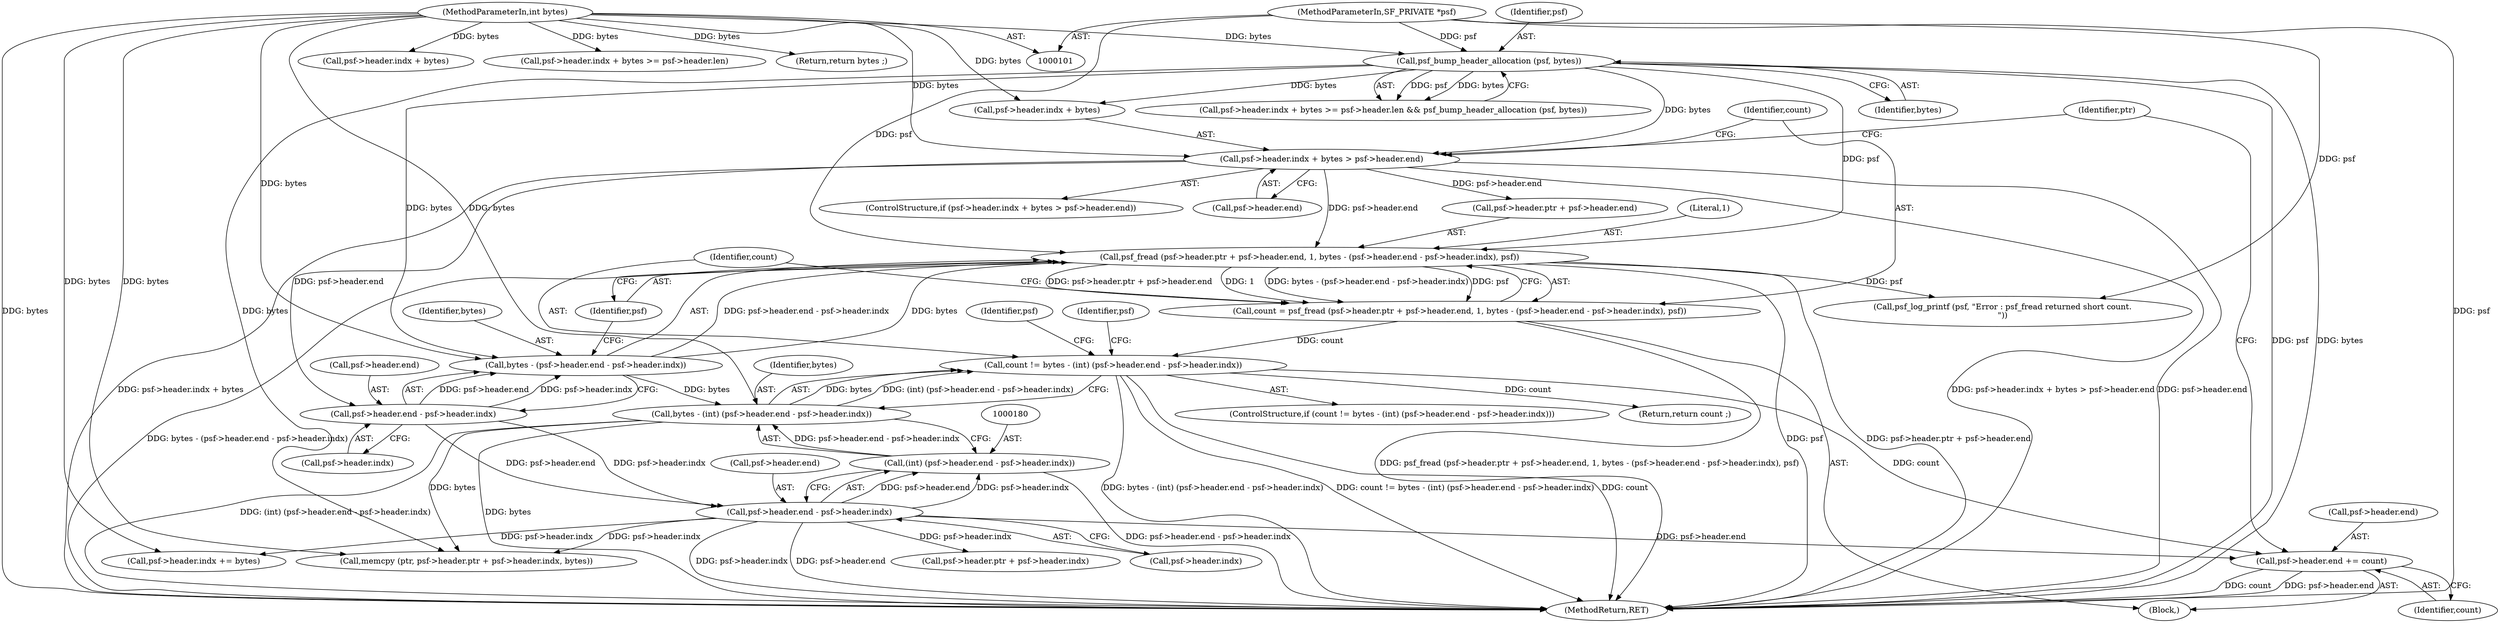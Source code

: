 digraph "0_libsndfile_708e996c87c5fae77b104ccfeb8f6db784c32074_13@pointer" {
"1000198" [label="(Call,psf->header.end += count)"];
"1000175" [label="(Call,count != bytes - (int) (psf->header.end - psf->header.indx))"];
"1000145" [label="(Call,count = psf_fread (psf->header.ptr + psf->header.end, 1, bytes - (psf->header.end - psf->header.indx), psf))"];
"1000147" [label="(Call,psf_fread (psf->header.ptr + psf->header.end, 1, bytes - (psf->header.end - psf->header.indx), psf))"];
"1000131" [label="(Call,psf->header.indx + bytes > psf->header.end)"];
"1000125" [label="(Call,psf_bump_header_allocation (psf, bytes))"];
"1000102" [label="(MethodParameterIn,SF_PRIVATE *psf)"];
"1000104" [label="(MethodParameterIn,int bytes)"];
"1000160" [label="(Call,bytes - (psf->header.end - psf->header.indx))"];
"1000162" [label="(Call,psf->header.end - psf->header.indx)"];
"1000177" [label="(Call,bytes - (int) (psf->header.end - psf->header.indx))"];
"1000179" [label="(Call,(int) (psf->header.end - psf->header.indx))"];
"1000181" [label="(Call,psf->header.end - psf->header.indx)"];
"1000175" [label="(Call,count != bytes - (int) (psf->header.end - psf->header.indx))"];
"1000226" [label="(Return,return bytes ;)"];
"1000228" [label="(MethodReturn,RET)"];
"1000162" [label="(Call,psf->header.end - psf->header.indx)"];
"1000168" [label="(Call,psf->header.indx)"];
"1000163" [label="(Call,psf->header.end)"];
"1000173" [label="(Identifier,psf)"];
"1000161" [label="(Identifier,bytes)"];
"1000176" [label="(Identifier,count)"];
"1000177" [label="(Call,bytes - (int) (psf->header.end - psf->header.indx))"];
"1000113" [label="(Call,psf->header.indx + bytes)"];
"1000206" [label="(Identifier,ptr)"];
"1000219" [label="(Call,psf->header.indx += bytes)"];
"1000147" [label="(Call,psf_fread (psf->header.ptr + psf->header.end, 1, bytes - (psf->header.end - psf->header.indx), psf))"];
"1000160" [label="(Call,bytes - (psf->header.end - psf->header.indx))"];
"1000174" [label="(ControlStructure,if (count != bytes - (int) (psf->header.end - psf->header.indx)))"];
"1000111" [label="(Call,psf->header.indx + bytes >= psf->header.len && psf_bump_header_allocation (psf, bytes))"];
"1000112" [label="(Call,psf->header.indx + bytes >= psf->header.len)"];
"1000131" [label="(Call,psf->header.indx + bytes > psf->header.end)"];
"1000198" [label="(Call,psf->header.end += count)"];
"1000145" [label="(Call,count = psf_fread (psf->header.ptr + psf->header.end, 1, bytes - (psf->header.end - psf->header.indx), psf))"];
"1000104" [label="(MethodParameterIn,int bytes)"];
"1000193" [label="(Call,psf_log_printf (psf, \"Error : psf_fread returned short count.\n\"))"];
"1000187" [label="(Call,psf->header.indx)"];
"1000207" [label="(Call,psf->header.ptr + psf->header.indx)"];
"1000126" [label="(Identifier,psf)"];
"1000196" [label="(Return,return count ;)"];
"1000199" [label="(Call,psf->header.end)"];
"1000102" [label="(MethodParameterIn,SF_PRIVATE *psf)"];
"1000201" [label="(Identifier,psf)"];
"1000125" [label="(Call,psf_bump_header_allocation (psf, bytes))"];
"1000132" [label="(Call,psf->header.indx + bytes)"];
"1000178" [label="(Identifier,bytes)"];
"1000139" [label="(Call,psf->header.end)"];
"1000204" [label="(Identifier,count)"];
"1000127" [label="(Identifier,bytes)"];
"1000148" [label="(Call,psf->header.ptr + psf->header.end)"];
"1000146" [label="(Identifier,count)"];
"1000130" [label="(ControlStructure,if (psf->header.indx + bytes > psf->header.end))"];
"1000159" [label="(Literal,1)"];
"1000181" [label="(Call,psf->header.end - psf->header.indx)"];
"1000182" [label="(Call,psf->header.end)"];
"1000194" [label="(Identifier,psf)"];
"1000179" [label="(Call,(int) (psf->header.end - psf->header.indx))"];
"1000205" [label="(Call,memcpy (ptr, psf->header.ptr + psf->header.indx, bytes))"];
"1000144" [label="(Block,)"];
"1000198" -> "1000144"  [label="AST: "];
"1000198" -> "1000204"  [label="CFG: "];
"1000199" -> "1000198"  [label="AST: "];
"1000204" -> "1000198"  [label="AST: "];
"1000206" -> "1000198"  [label="CFG: "];
"1000198" -> "1000228"  [label="DDG: psf->header.end"];
"1000198" -> "1000228"  [label="DDG: count"];
"1000175" -> "1000198"  [label="DDG: count"];
"1000181" -> "1000198"  [label="DDG: psf->header.end"];
"1000175" -> "1000174"  [label="AST: "];
"1000175" -> "1000177"  [label="CFG: "];
"1000176" -> "1000175"  [label="AST: "];
"1000177" -> "1000175"  [label="AST: "];
"1000194" -> "1000175"  [label="CFG: "];
"1000201" -> "1000175"  [label="CFG: "];
"1000175" -> "1000228"  [label="DDG: bytes - (int) (psf->header.end - psf->header.indx)"];
"1000175" -> "1000228"  [label="DDG: count != bytes - (int) (psf->header.end - psf->header.indx)"];
"1000175" -> "1000228"  [label="DDG: count"];
"1000145" -> "1000175"  [label="DDG: count"];
"1000177" -> "1000175"  [label="DDG: bytes"];
"1000177" -> "1000175"  [label="DDG: (int) (psf->header.end - psf->header.indx)"];
"1000175" -> "1000196"  [label="DDG: count"];
"1000145" -> "1000144"  [label="AST: "];
"1000145" -> "1000147"  [label="CFG: "];
"1000146" -> "1000145"  [label="AST: "];
"1000147" -> "1000145"  [label="AST: "];
"1000176" -> "1000145"  [label="CFG: "];
"1000145" -> "1000228"  [label="DDG: psf_fread (psf->header.ptr + psf->header.end, 1, bytes - (psf->header.end - psf->header.indx), psf)"];
"1000147" -> "1000145"  [label="DDG: psf->header.ptr + psf->header.end"];
"1000147" -> "1000145"  [label="DDG: 1"];
"1000147" -> "1000145"  [label="DDG: bytes - (psf->header.end - psf->header.indx)"];
"1000147" -> "1000145"  [label="DDG: psf"];
"1000147" -> "1000173"  [label="CFG: "];
"1000148" -> "1000147"  [label="AST: "];
"1000159" -> "1000147"  [label="AST: "];
"1000160" -> "1000147"  [label="AST: "];
"1000173" -> "1000147"  [label="AST: "];
"1000147" -> "1000228"  [label="DDG: bytes - (psf->header.end - psf->header.indx)"];
"1000147" -> "1000228"  [label="DDG: psf->header.ptr + psf->header.end"];
"1000147" -> "1000228"  [label="DDG: psf"];
"1000131" -> "1000147"  [label="DDG: psf->header.end"];
"1000160" -> "1000147"  [label="DDG: bytes"];
"1000160" -> "1000147"  [label="DDG: psf->header.end - psf->header.indx"];
"1000125" -> "1000147"  [label="DDG: psf"];
"1000102" -> "1000147"  [label="DDG: psf"];
"1000147" -> "1000193"  [label="DDG: psf"];
"1000131" -> "1000130"  [label="AST: "];
"1000131" -> "1000139"  [label="CFG: "];
"1000132" -> "1000131"  [label="AST: "];
"1000139" -> "1000131"  [label="AST: "];
"1000146" -> "1000131"  [label="CFG: "];
"1000206" -> "1000131"  [label="CFG: "];
"1000131" -> "1000228"  [label="DDG: psf->header.indx + bytes"];
"1000131" -> "1000228"  [label="DDG: psf->header.end"];
"1000131" -> "1000228"  [label="DDG: psf->header.indx + bytes > psf->header.end"];
"1000125" -> "1000131"  [label="DDG: bytes"];
"1000104" -> "1000131"  [label="DDG: bytes"];
"1000131" -> "1000148"  [label="DDG: psf->header.end"];
"1000131" -> "1000162"  [label="DDG: psf->header.end"];
"1000125" -> "1000111"  [label="AST: "];
"1000125" -> "1000127"  [label="CFG: "];
"1000126" -> "1000125"  [label="AST: "];
"1000127" -> "1000125"  [label="AST: "];
"1000111" -> "1000125"  [label="CFG: "];
"1000125" -> "1000228"  [label="DDG: psf"];
"1000125" -> "1000228"  [label="DDG: bytes"];
"1000125" -> "1000111"  [label="DDG: psf"];
"1000125" -> "1000111"  [label="DDG: bytes"];
"1000102" -> "1000125"  [label="DDG: psf"];
"1000104" -> "1000125"  [label="DDG: bytes"];
"1000125" -> "1000132"  [label="DDG: bytes"];
"1000125" -> "1000160"  [label="DDG: bytes"];
"1000125" -> "1000205"  [label="DDG: bytes"];
"1000102" -> "1000101"  [label="AST: "];
"1000102" -> "1000228"  [label="DDG: psf"];
"1000102" -> "1000193"  [label="DDG: psf"];
"1000104" -> "1000101"  [label="AST: "];
"1000104" -> "1000228"  [label="DDG: bytes"];
"1000104" -> "1000112"  [label="DDG: bytes"];
"1000104" -> "1000113"  [label="DDG: bytes"];
"1000104" -> "1000132"  [label="DDG: bytes"];
"1000104" -> "1000160"  [label="DDG: bytes"];
"1000104" -> "1000177"  [label="DDG: bytes"];
"1000104" -> "1000205"  [label="DDG: bytes"];
"1000104" -> "1000219"  [label="DDG: bytes"];
"1000104" -> "1000226"  [label="DDG: bytes"];
"1000160" -> "1000162"  [label="CFG: "];
"1000161" -> "1000160"  [label="AST: "];
"1000162" -> "1000160"  [label="AST: "];
"1000173" -> "1000160"  [label="CFG: "];
"1000162" -> "1000160"  [label="DDG: psf->header.end"];
"1000162" -> "1000160"  [label="DDG: psf->header.indx"];
"1000160" -> "1000177"  [label="DDG: bytes"];
"1000162" -> "1000168"  [label="CFG: "];
"1000163" -> "1000162"  [label="AST: "];
"1000168" -> "1000162"  [label="AST: "];
"1000162" -> "1000181"  [label="DDG: psf->header.end"];
"1000162" -> "1000181"  [label="DDG: psf->header.indx"];
"1000177" -> "1000179"  [label="CFG: "];
"1000178" -> "1000177"  [label="AST: "];
"1000179" -> "1000177"  [label="AST: "];
"1000177" -> "1000228"  [label="DDG: bytes"];
"1000177" -> "1000228"  [label="DDG: (int) (psf->header.end - psf->header.indx)"];
"1000179" -> "1000177"  [label="DDG: psf->header.end - psf->header.indx"];
"1000177" -> "1000205"  [label="DDG: bytes"];
"1000179" -> "1000181"  [label="CFG: "];
"1000180" -> "1000179"  [label="AST: "];
"1000181" -> "1000179"  [label="AST: "];
"1000179" -> "1000228"  [label="DDG: psf->header.end - psf->header.indx"];
"1000181" -> "1000179"  [label="DDG: psf->header.end"];
"1000181" -> "1000179"  [label="DDG: psf->header.indx"];
"1000181" -> "1000187"  [label="CFG: "];
"1000182" -> "1000181"  [label="AST: "];
"1000187" -> "1000181"  [label="AST: "];
"1000181" -> "1000228"  [label="DDG: psf->header.end"];
"1000181" -> "1000228"  [label="DDG: psf->header.indx"];
"1000181" -> "1000205"  [label="DDG: psf->header.indx"];
"1000181" -> "1000207"  [label="DDG: psf->header.indx"];
"1000181" -> "1000219"  [label="DDG: psf->header.indx"];
}
